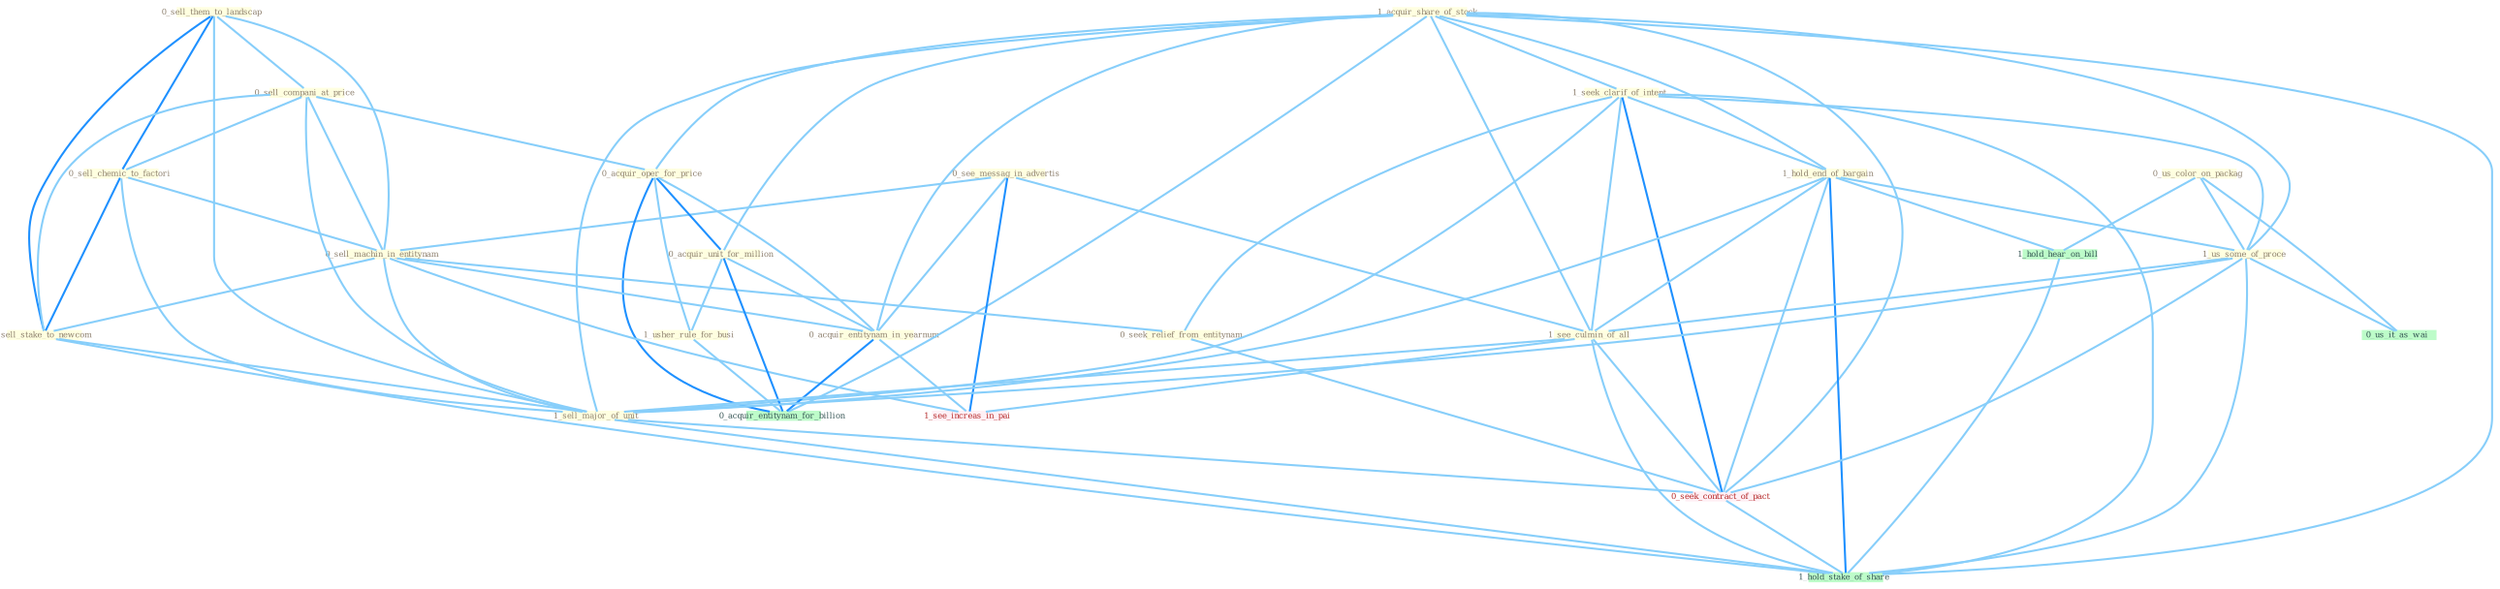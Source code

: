 Graph G{ 
    node
    [shape=polygon,style=filled,width=.5,height=.06,color="#BDFCC9",fixedsize=true,fontsize=4,
    fontcolor="#2f4f4f"];
    {node
    [color="#ffffe0", fontcolor="#8b7d6b"] "0_sell_them_to_landscap " "0_sell_compani_at_price " "1_acquir_share_of_stock " "0_us_color_on_packag " "0_sell_chemic_to_factori " "0_see_messag_in_advertis " "0_acquir_oper_for_price " "0_sell_machin_in_entitynam " "1_seek_clarif_of_intent " "1_hold_end_of_bargain " "0_sell_stake_to_newcom " "0_acquir_unit_for_million " "0_acquir_entitynam_in_yearnum " "1_us_some_of_proce " "0_seek_relief_from_entitynam " "1_usher_rule_for_busi " "1_see_culmin_of_all " "1_sell_major_of_unit "}
{node [color="#fff0f5", fontcolor="#b22222"] "0_seek_contract_of_pact " "1_see_increas_in_pai "}
edge [color="#B0E2FF"];

	"0_sell_them_to_landscap " -- "0_sell_compani_at_price " [w="1", color="#87cefa" ];
	"0_sell_them_to_landscap " -- "0_sell_chemic_to_factori " [w="2", color="#1e90ff" , len=0.8];
	"0_sell_them_to_landscap " -- "0_sell_machin_in_entitynam " [w="1", color="#87cefa" ];
	"0_sell_them_to_landscap " -- "0_sell_stake_to_newcom " [w="2", color="#1e90ff" , len=0.8];
	"0_sell_them_to_landscap " -- "1_sell_major_of_unit " [w="1", color="#87cefa" ];
	"0_sell_compani_at_price " -- "0_sell_chemic_to_factori " [w="1", color="#87cefa" ];
	"0_sell_compani_at_price " -- "0_acquir_oper_for_price " [w="1", color="#87cefa" ];
	"0_sell_compani_at_price " -- "0_sell_machin_in_entitynam " [w="1", color="#87cefa" ];
	"0_sell_compani_at_price " -- "0_sell_stake_to_newcom " [w="1", color="#87cefa" ];
	"0_sell_compani_at_price " -- "1_sell_major_of_unit " [w="1", color="#87cefa" ];
	"1_acquir_share_of_stock " -- "0_acquir_oper_for_price " [w="1", color="#87cefa" ];
	"1_acquir_share_of_stock " -- "1_seek_clarif_of_intent " [w="1", color="#87cefa" ];
	"1_acquir_share_of_stock " -- "1_hold_end_of_bargain " [w="1", color="#87cefa" ];
	"1_acquir_share_of_stock " -- "0_acquir_unit_for_million " [w="1", color="#87cefa" ];
	"1_acquir_share_of_stock " -- "0_acquir_entitynam_in_yearnum " [w="1", color="#87cefa" ];
	"1_acquir_share_of_stock " -- "1_us_some_of_proce " [w="1", color="#87cefa" ];
	"1_acquir_share_of_stock " -- "1_see_culmin_of_all " [w="1", color="#87cefa" ];
	"1_acquir_share_of_stock " -- "1_sell_major_of_unit " [w="1", color="#87cefa" ];
	"1_acquir_share_of_stock " -- "0_seek_contract_of_pact " [w="1", color="#87cefa" ];
	"1_acquir_share_of_stock " -- "0_acquir_entitynam_for_billion " [w="1", color="#87cefa" ];
	"1_acquir_share_of_stock " -- "1_hold_stake_of_share " [w="1", color="#87cefa" ];
	"0_us_color_on_packag " -- "1_us_some_of_proce " [w="1", color="#87cefa" ];
	"0_us_color_on_packag " -- "0_us_it_as_wai " [w="1", color="#87cefa" ];
	"0_us_color_on_packag " -- "1_hold_hear_on_bill " [w="1", color="#87cefa" ];
	"0_sell_chemic_to_factori " -- "0_sell_machin_in_entitynam " [w="1", color="#87cefa" ];
	"0_sell_chemic_to_factori " -- "0_sell_stake_to_newcom " [w="2", color="#1e90ff" , len=0.8];
	"0_sell_chemic_to_factori " -- "1_sell_major_of_unit " [w="1", color="#87cefa" ];
	"0_see_messag_in_advertis " -- "0_sell_machin_in_entitynam " [w="1", color="#87cefa" ];
	"0_see_messag_in_advertis " -- "0_acquir_entitynam_in_yearnum " [w="1", color="#87cefa" ];
	"0_see_messag_in_advertis " -- "1_see_culmin_of_all " [w="1", color="#87cefa" ];
	"0_see_messag_in_advertis " -- "1_see_increas_in_pai " [w="2", color="#1e90ff" , len=0.8];
	"0_acquir_oper_for_price " -- "0_acquir_unit_for_million " [w="2", color="#1e90ff" , len=0.8];
	"0_acquir_oper_for_price " -- "0_acquir_entitynam_in_yearnum " [w="1", color="#87cefa" ];
	"0_acquir_oper_for_price " -- "1_usher_rule_for_busi " [w="1", color="#87cefa" ];
	"0_acquir_oper_for_price " -- "0_acquir_entitynam_for_billion " [w="2", color="#1e90ff" , len=0.8];
	"0_sell_machin_in_entitynam " -- "0_sell_stake_to_newcom " [w="1", color="#87cefa" ];
	"0_sell_machin_in_entitynam " -- "0_acquir_entitynam_in_yearnum " [w="1", color="#87cefa" ];
	"0_sell_machin_in_entitynam " -- "0_seek_relief_from_entitynam " [w="1", color="#87cefa" ];
	"0_sell_machin_in_entitynam " -- "1_sell_major_of_unit " [w="1", color="#87cefa" ];
	"0_sell_machin_in_entitynam " -- "1_see_increas_in_pai " [w="1", color="#87cefa" ];
	"1_seek_clarif_of_intent " -- "1_hold_end_of_bargain " [w="1", color="#87cefa" ];
	"1_seek_clarif_of_intent " -- "1_us_some_of_proce " [w="1", color="#87cefa" ];
	"1_seek_clarif_of_intent " -- "0_seek_relief_from_entitynam " [w="1", color="#87cefa" ];
	"1_seek_clarif_of_intent " -- "1_see_culmin_of_all " [w="1", color="#87cefa" ];
	"1_seek_clarif_of_intent " -- "1_sell_major_of_unit " [w="1", color="#87cefa" ];
	"1_seek_clarif_of_intent " -- "0_seek_contract_of_pact " [w="2", color="#1e90ff" , len=0.8];
	"1_seek_clarif_of_intent " -- "1_hold_stake_of_share " [w="1", color="#87cefa" ];
	"1_hold_end_of_bargain " -- "1_us_some_of_proce " [w="1", color="#87cefa" ];
	"1_hold_end_of_bargain " -- "1_see_culmin_of_all " [w="1", color="#87cefa" ];
	"1_hold_end_of_bargain " -- "1_sell_major_of_unit " [w="1", color="#87cefa" ];
	"1_hold_end_of_bargain " -- "0_seek_contract_of_pact " [w="1", color="#87cefa" ];
	"1_hold_end_of_bargain " -- "1_hold_hear_on_bill " [w="1", color="#87cefa" ];
	"1_hold_end_of_bargain " -- "1_hold_stake_of_share " [w="2", color="#1e90ff" , len=0.8];
	"0_sell_stake_to_newcom " -- "1_sell_major_of_unit " [w="1", color="#87cefa" ];
	"0_sell_stake_to_newcom " -- "1_hold_stake_of_share " [w="1", color="#87cefa" ];
	"0_acquir_unit_for_million " -- "0_acquir_entitynam_in_yearnum " [w="1", color="#87cefa" ];
	"0_acquir_unit_for_million " -- "1_usher_rule_for_busi " [w="1", color="#87cefa" ];
	"0_acquir_unit_for_million " -- "0_acquir_entitynam_for_billion " [w="2", color="#1e90ff" , len=0.8];
	"0_acquir_entitynam_in_yearnum " -- "0_acquir_entitynam_for_billion " [w="2", color="#1e90ff" , len=0.8];
	"0_acquir_entitynam_in_yearnum " -- "1_see_increas_in_pai " [w="1", color="#87cefa" ];
	"1_us_some_of_proce " -- "1_see_culmin_of_all " [w="1", color="#87cefa" ];
	"1_us_some_of_proce " -- "1_sell_major_of_unit " [w="1", color="#87cefa" ];
	"1_us_some_of_proce " -- "0_seek_contract_of_pact " [w="1", color="#87cefa" ];
	"1_us_some_of_proce " -- "0_us_it_as_wai " [w="1", color="#87cefa" ];
	"1_us_some_of_proce " -- "1_hold_stake_of_share " [w="1", color="#87cefa" ];
	"0_seek_relief_from_entitynam " -- "0_seek_contract_of_pact " [w="1", color="#87cefa" ];
	"1_usher_rule_for_busi " -- "0_acquir_entitynam_for_billion " [w="1", color="#87cefa" ];
	"1_see_culmin_of_all " -- "1_sell_major_of_unit " [w="1", color="#87cefa" ];
	"1_see_culmin_of_all " -- "0_seek_contract_of_pact " [w="1", color="#87cefa" ];
	"1_see_culmin_of_all " -- "1_see_increas_in_pai " [w="1", color="#87cefa" ];
	"1_see_culmin_of_all " -- "1_hold_stake_of_share " [w="1", color="#87cefa" ];
	"1_sell_major_of_unit " -- "0_seek_contract_of_pact " [w="1", color="#87cefa" ];
	"1_sell_major_of_unit " -- "1_hold_stake_of_share " [w="1", color="#87cefa" ];
	"0_seek_contract_of_pact " -- "1_hold_stake_of_share " [w="1", color="#87cefa" ];
	"1_hold_hear_on_bill " -- "1_hold_stake_of_share " [w="1", color="#87cefa" ];
}